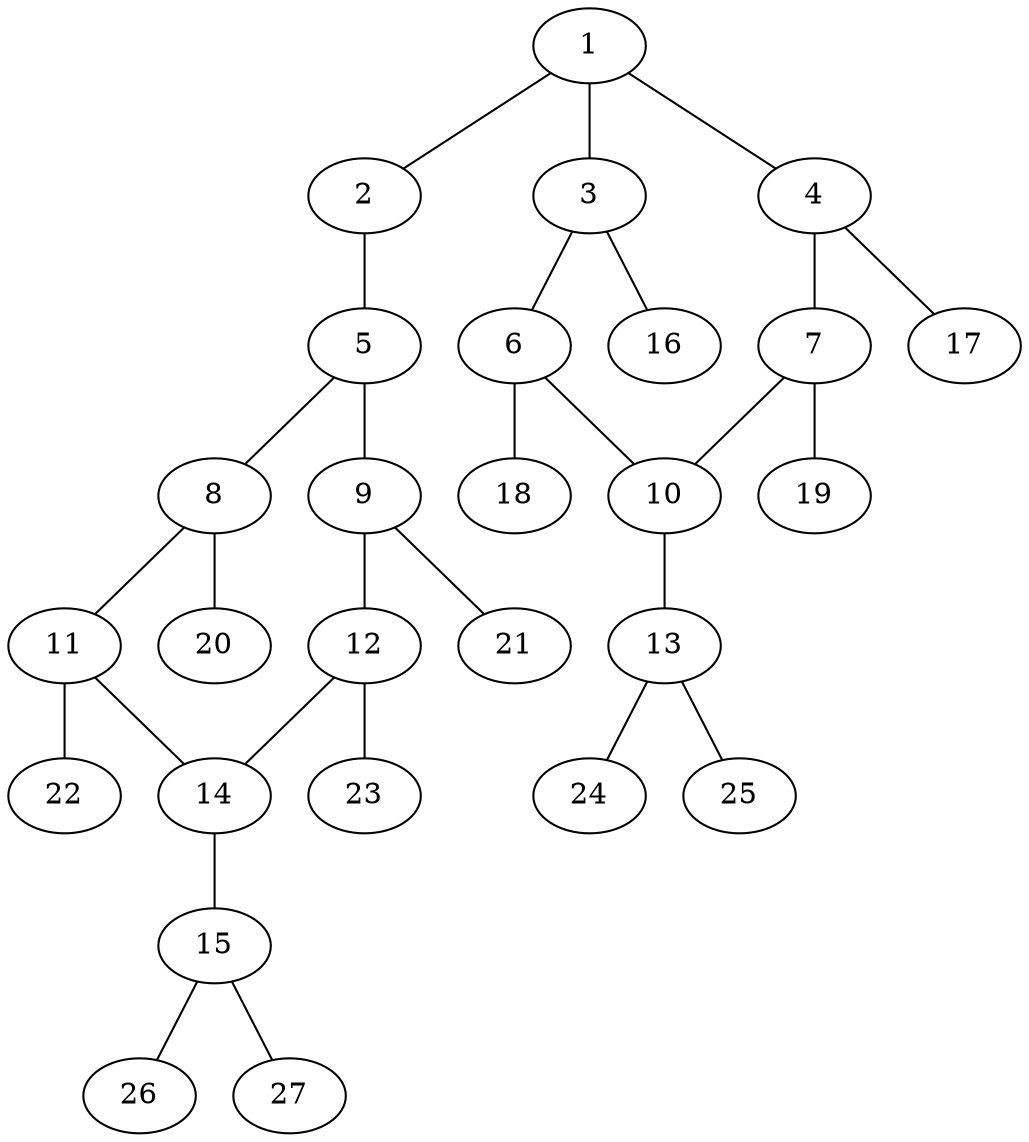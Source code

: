 graph molecule_1594 {
	1	 [chem=C];
	2	 [chem=S];
	1 -- 2	 [valence=1];
	3	 [chem=C];
	1 -- 3	 [valence=1];
	4	 [chem=C];
	1 -- 4	 [valence=2];
	5	 [chem=C];
	2 -- 5	 [valence=1];
	6	 [chem=C];
	3 -- 6	 [valence=2];
	16	 [chem=H];
	3 -- 16	 [valence=1];
	7	 [chem=C];
	4 -- 7	 [valence=1];
	17	 [chem=H];
	4 -- 17	 [valence=1];
	8	 [chem=C];
	5 -- 8	 [valence=2];
	9	 [chem=C];
	5 -- 9	 [valence=1];
	10	 [chem=C];
	6 -- 10	 [valence=1];
	18	 [chem=H];
	6 -- 18	 [valence=1];
	7 -- 10	 [valence=2];
	19	 [chem=H];
	7 -- 19	 [valence=1];
	11	 [chem=C];
	8 -- 11	 [valence=1];
	20	 [chem=H];
	8 -- 20	 [valence=1];
	12	 [chem=C];
	9 -- 12	 [valence=2];
	21	 [chem=H];
	9 -- 21	 [valence=1];
	13	 [chem=N];
	10 -- 13	 [valence=1];
	14	 [chem=C];
	11 -- 14	 [valence=2];
	22	 [chem=H];
	11 -- 22	 [valence=1];
	12 -- 14	 [valence=1];
	23	 [chem=H];
	12 -- 23	 [valence=1];
	24	 [chem=H];
	13 -- 24	 [valence=1];
	25	 [chem=H];
	13 -- 25	 [valence=1];
	15	 [chem=N];
	14 -- 15	 [valence=1];
	26	 [chem=H];
	15 -- 26	 [valence=1];
	27	 [chem=H];
	15 -- 27	 [valence=1];
}
